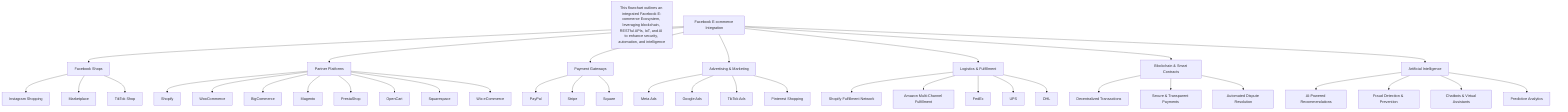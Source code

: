 flowchart TD
  Title["This flowchart outlines an integrated Facebook E-commerce Ecosystem, leveraging blockchain, RESTful APIs, IoT, and AI to enhance security, automation, and intelligence"]

  A[Facebook E-commerce Integration]

  %% Facebook Shops
  A --> B[Facebook Shops]
  B --> C[Instagram Shopping]
  B --> D[Marketplace]
  B --> E[TikTok Shop]

  %% Partner Platforms
  A --> F[Partner Platforms]
  F --> G[Shopify]
  F --> H[WooCommerce]
  F --> I[BigCommerce]
  F --> J[Magento]
  F --> K[PrestaShop]
  F --> L[OpenCart]
  F --> M[Squarespace]
  F --> N[Wix eCommerce]

  %% Payment Gateways
  A --> O[Payment Gateways]
  O --> P[PayPal]
  O --> Q[Stripe]
  O --> R[Square]

  %% Advertising & Marketing
  A --> S[Advertising & Marketing]
  S --> T[Meta Ads]
  S --> U[Google Ads]
  S --> V[TikTok Ads]
  S --> W[Pinterest Shopping]

  %% Logistics & Fulfillment
  A --> X[Logistics & Fulfillment]
  X --> Y[Shopify Fulfillment Network]
  X --> Z[Amazon Multi-Channel Fulfillment]
  X --> AA[FedEx]
  X --> AB[UPS]
  X --> AC[DHL]

  %% Blockchain & Smart Contracts
  A --> AD[Blockchain & Smart Contracts]
  AD --> AE[Decentralized Transactions]
  AD --> AF[Secure & Transparent Payments]
  AD --> AG[Automated Dispute Resolution]

  %% AI Integration
  A --> AH[Artificial Intelligence]
  AH --> AI[AI-Powered Recommendations]
  AH --> AJ[Fraud Detection & Prevention]
  AH --> AK[Chatbots & Virtual Assistants]
  AH --> AL[Predictive Analytics]